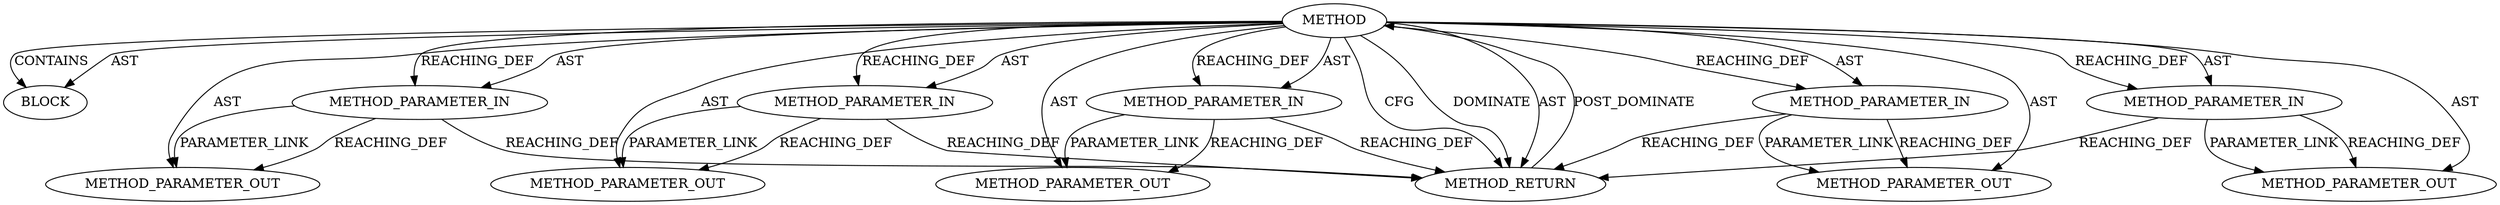 digraph {
  26100 [label=BLOCK ORDER=1 ARGUMENT_INDEX=1 CODE="<empty>" TYPE_FULL_NAME="ANY"]
  27441 [label=METHOD_PARAMETER_OUT ORDER=1 CODE="p1" IS_VARIADIC=false TYPE_FULL_NAME="ANY" EVALUATION_STRATEGY="BY_VALUE" INDEX=1 NAME="p1"]
  27442 [label=METHOD_PARAMETER_OUT ORDER=2 CODE="p2" IS_VARIADIC=false TYPE_FULL_NAME="ANY" EVALUATION_STRATEGY="BY_VALUE" INDEX=2 NAME="p2"]
  26096 [label=METHOD_PARAMETER_IN ORDER=2 CODE="p2" IS_VARIADIC=false TYPE_FULL_NAME="ANY" EVALUATION_STRATEGY="BY_VALUE" INDEX=2 NAME="p2"]
  26094 [label=METHOD AST_PARENT_TYPE="NAMESPACE_BLOCK" AST_PARENT_FULL_NAME="<global>" ORDER=0 CODE="<empty>" FULL_NAME="ASN1_get_object" IS_EXTERNAL=true FILENAME="<empty>" SIGNATURE="" NAME="ASN1_get_object"]
  26095 [label=METHOD_PARAMETER_IN ORDER=1 CODE="p1" IS_VARIADIC=false TYPE_FULL_NAME="ANY" EVALUATION_STRATEGY="BY_VALUE" INDEX=1 NAME="p1"]
  26098 [label=METHOD_PARAMETER_IN ORDER=4 CODE="p4" IS_VARIADIC=false TYPE_FULL_NAME="ANY" EVALUATION_STRATEGY="BY_VALUE" INDEX=4 NAME="p4"]
  27445 [label=METHOD_PARAMETER_OUT ORDER=5 CODE="p5" IS_VARIADIC=false TYPE_FULL_NAME="ANY" EVALUATION_STRATEGY="BY_VALUE" INDEX=5 NAME="p5"]
  26101 [label=METHOD_RETURN ORDER=2 CODE="RET" TYPE_FULL_NAME="ANY" EVALUATION_STRATEGY="BY_VALUE"]
  27444 [label=METHOD_PARAMETER_OUT ORDER=4 CODE="p4" IS_VARIADIC=false TYPE_FULL_NAME="ANY" EVALUATION_STRATEGY="BY_VALUE" INDEX=4 NAME="p4"]
  26097 [label=METHOD_PARAMETER_IN ORDER=3 CODE="p3" IS_VARIADIC=false TYPE_FULL_NAME="ANY" EVALUATION_STRATEGY="BY_VALUE" INDEX=3 NAME="p3"]
  26099 [label=METHOD_PARAMETER_IN ORDER=5 CODE="p5" IS_VARIADIC=false TYPE_FULL_NAME="ANY" EVALUATION_STRATEGY="BY_VALUE" INDEX=5 NAME="p5"]
  27443 [label=METHOD_PARAMETER_OUT ORDER=3 CODE="p3" IS_VARIADIC=false TYPE_FULL_NAME="ANY" EVALUATION_STRATEGY="BY_VALUE" INDEX=3 NAME="p3"]
  26094 -> 27445 [label=AST ]
  26094 -> 26101 [label=DOMINATE ]
  26094 -> 27442 [label=AST ]
  26096 -> 27442 [label=REACHING_DEF VARIABLE="p2"]
  26098 -> 27444 [label=REACHING_DEF VARIABLE="p4"]
  26099 -> 27445 [label=PARAMETER_LINK ]
  26094 -> 26098 [label=AST ]
  26094 -> 26097 [label=AST ]
  26097 -> 27443 [label=PARAMETER_LINK ]
  26096 -> 27442 [label=PARAMETER_LINK ]
  26094 -> 26100 [label=AST ]
  26094 -> 26097 [label=REACHING_DEF VARIABLE=""]
  26094 -> 26099 [label=REACHING_DEF VARIABLE=""]
  26095 -> 26101 [label=REACHING_DEF VARIABLE="p1"]
  26094 -> 26101 [label=AST ]
  26094 -> 26095 [label=AST ]
  26098 -> 26101 [label=REACHING_DEF VARIABLE="p4"]
  26095 -> 27441 [label=PARAMETER_LINK ]
  26094 -> 26096 [label=REACHING_DEF VARIABLE=""]
  26099 -> 26101 [label=REACHING_DEF VARIABLE="p5"]
  26094 -> 26098 [label=REACHING_DEF VARIABLE=""]
  26094 -> 26099 [label=AST ]
  26101 -> 26094 [label=POST_DOMINATE ]
  26094 -> 27441 [label=AST ]
  26094 -> 26095 [label=REACHING_DEF VARIABLE=""]
  26094 -> 26100 [label=CONTAINS ]
  26094 -> 27443 [label=AST ]
  26094 -> 26101 [label=CFG ]
  26097 -> 26101 [label=REACHING_DEF VARIABLE="p3"]
  26094 -> 27444 [label=AST ]
  26099 -> 27445 [label=REACHING_DEF VARIABLE="p5"]
  26095 -> 27441 [label=REACHING_DEF VARIABLE="p1"]
  26098 -> 27444 [label=PARAMETER_LINK ]
  26094 -> 26096 [label=AST ]
  26097 -> 27443 [label=REACHING_DEF VARIABLE="p3"]
  26096 -> 26101 [label=REACHING_DEF VARIABLE="p2"]
}
